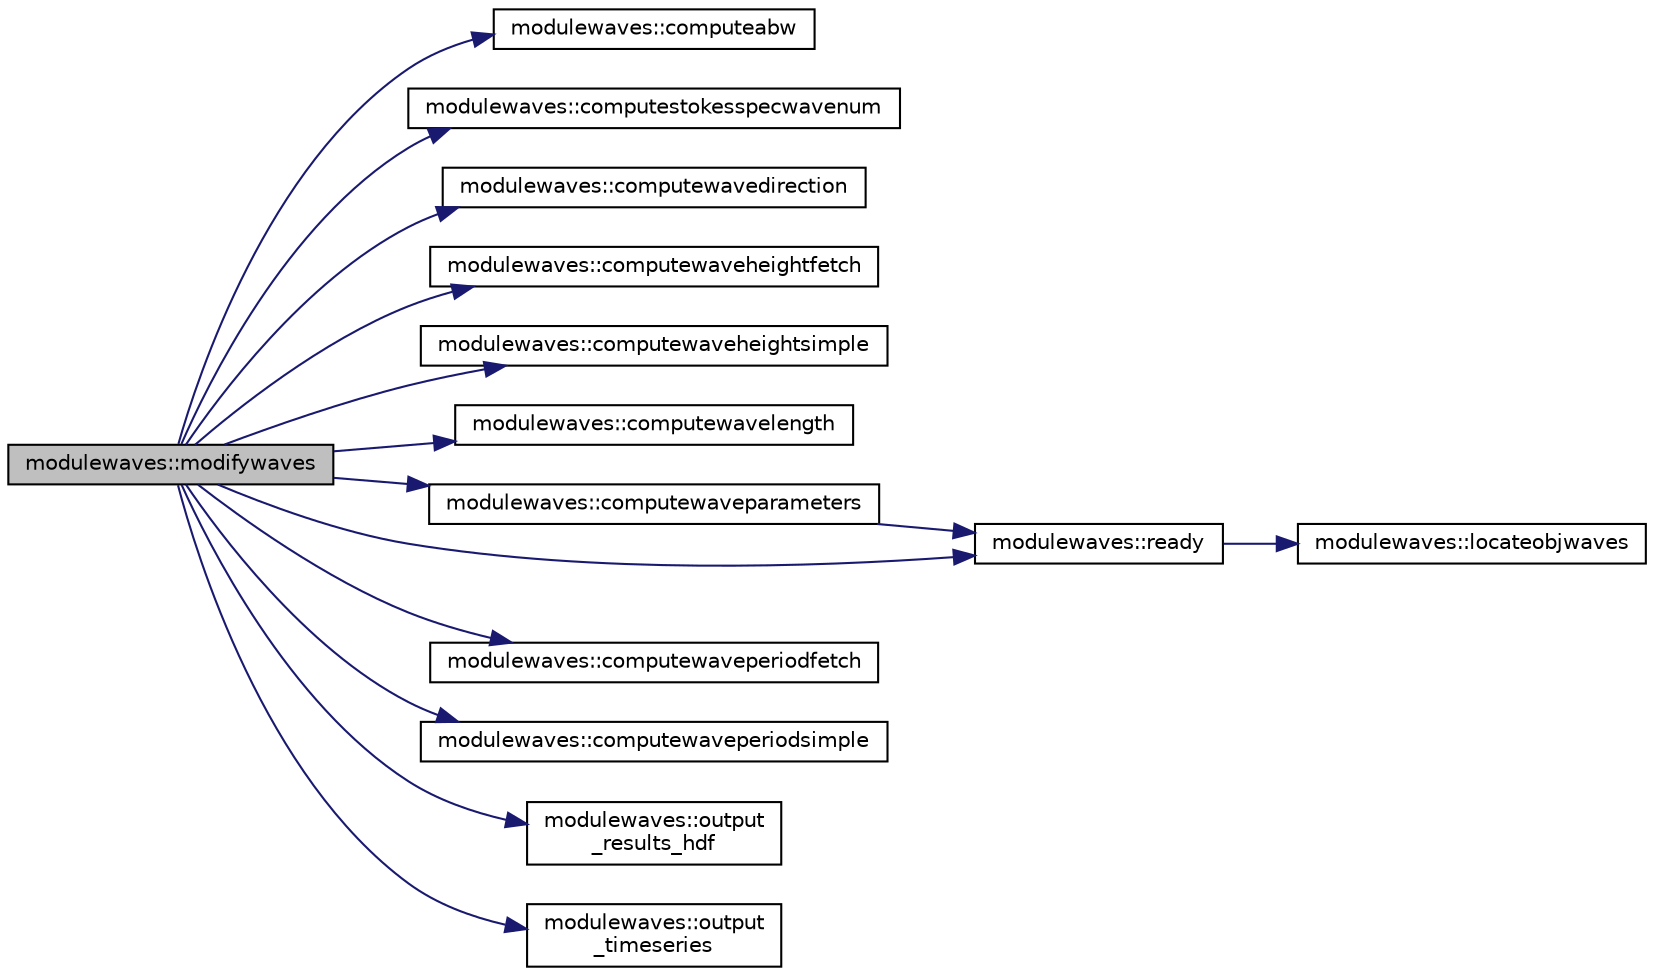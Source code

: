 digraph "modulewaves::modifywaves"
{
 // LATEX_PDF_SIZE
  edge [fontname="Helvetica",fontsize="10",labelfontname="Helvetica",labelfontsize="10"];
  node [fontname="Helvetica",fontsize="10",shape=record];
  rankdir="LR";
  Node1 [label="modulewaves::modifywaves",height=0.2,width=0.4,color="black", fillcolor="grey75", style="filled", fontcolor="black",tooltip=" "];
  Node1 -> Node2 [color="midnightblue",fontsize="10",style="solid",fontname="Helvetica"];
  Node2 [label="modulewaves::computeabw",height=0.2,width=0.4,color="black", fillcolor="white", style="filled",URL="$namespacemodulewaves.html#a3aa2de7449377be15fcc0bbb463170ed",tooltip=" "];
  Node1 -> Node3 [color="midnightblue",fontsize="10",style="solid",fontname="Helvetica"];
  Node3 [label="modulewaves::computestokesspecwavenum",height=0.2,width=0.4,color="black", fillcolor="white", style="filled",URL="$namespacemodulewaves.html#ad109b1bb3a215d9d37fee5e04428decc",tooltip=" "];
  Node1 -> Node4 [color="midnightblue",fontsize="10",style="solid",fontname="Helvetica"];
  Node4 [label="modulewaves::computewavedirection",height=0.2,width=0.4,color="black", fillcolor="white", style="filled",URL="$namespacemodulewaves.html#ad48d7252dffb5d91c6b1bd578279b9f6",tooltip=" "];
  Node1 -> Node5 [color="midnightblue",fontsize="10",style="solid",fontname="Helvetica"];
  Node5 [label="modulewaves::computewaveheightfetch",height=0.2,width=0.4,color="black", fillcolor="white", style="filled",URL="$namespacemodulewaves.html#a13f51790900a5a9f5a5b30632d881229",tooltip=" "];
  Node1 -> Node6 [color="midnightblue",fontsize="10",style="solid",fontname="Helvetica"];
  Node6 [label="modulewaves::computewaveheightsimple",height=0.2,width=0.4,color="black", fillcolor="white", style="filled",URL="$namespacemodulewaves.html#af86c07d276fd3f5fe89a2adc94d0518f",tooltip=" "];
  Node1 -> Node7 [color="midnightblue",fontsize="10",style="solid",fontname="Helvetica"];
  Node7 [label="modulewaves::computewavelength",height=0.2,width=0.4,color="black", fillcolor="white", style="filled",URL="$namespacemodulewaves.html#acea107970c1ba41962a9affab7ff313a",tooltip=" "];
  Node1 -> Node8 [color="midnightblue",fontsize="10",style="solid",fontname="Helvetica"];
  Node8 [label="modulewaves::computewaveparameters",height=0.2,width=0.4,color="black", fillcolor="white", style="filled",URL="$namespacemodulewaves.html#a6a63e2ee3bdd7ee4378a33408a4668a7",tooltip=" "];
  Node8 -> Node9 [color="midnightblue",fontsize="10",style="solid",fontname="Helvetica"];
  Node9 [label="modulewaves::ready",height=0.2,width=0.4,color="black", fillcolor="white", style="filled",URL="$namespacemodulewaves.html#a15beb6e5dff252a4c77c47d43f9b6385",tooltip=" "];
  Node9 -> Node10 [color="midnightblue",fontsize="10",style="solid",fontname="Helvetica"];
  Node10 [label="modulewaves::locateobjwaves",height=0.2,width=0.4,color="black", fillcolor="white", style="filled",URL="$namespacemodulewaves.html#a0b543189e013d4ce00f78f873ab7f481",tooltip=" "];
  Node1 -> Node11 [color="midnightblue",fontsize="10",style="solid",fontname="Helvetica"];
  Node11 [label="modulewaves::computewaveperiodfetch",height=0.2,width=0.4,color="black", fillcolor="white", style="filled",URL="$namespacemodulewaves.html#abd3acb5aa4305dcf02b29e94c10a666f",tooltip=" "];
  Node1 -> Node12 [color="midnightblue",fontsize="10",style="solid",fontname="Helvetica"];
  Node12 [label="modulewaves::computewaveperiodsimple",height=0.2,width=0.4,color="black", fillcolor="white", style="filled",URL="$namespacemodulewaves.html#a8fac90eb88cf4a39a40d63dbc040c2fa",tooltip=" "];
  Node1 -> Node13 [color="midnightblue",fontsize="10",style="solid",fontname="Helvetica"];
  Node13 [label="modulewaves::output\l_results_hdf",height=0.2,width=0.4,color="black", fillcolor="white", style="filled",URL="$namespacemodulewaves.html#a89f925f57b1b3b8af0ce6bb51398f224",tooltip=" "];
  Node1 -> Node14 [color="midnightblue",fontsize="10",style="solid",fontname="Helvetica"];
  Node14 [label="modulewaves::output\l_timeseries",height=0.2,width=0.4,color="black", fillcolor="white", style="filled",URL="$namespacemodulewaves.html#ad7f81476715cc55364572aacbf0b2696",tooltip=" "];
  Node1 -> Node9 [color="midnightblue",fontsize="10",style="solid",fontname="Helvetica"];
}
